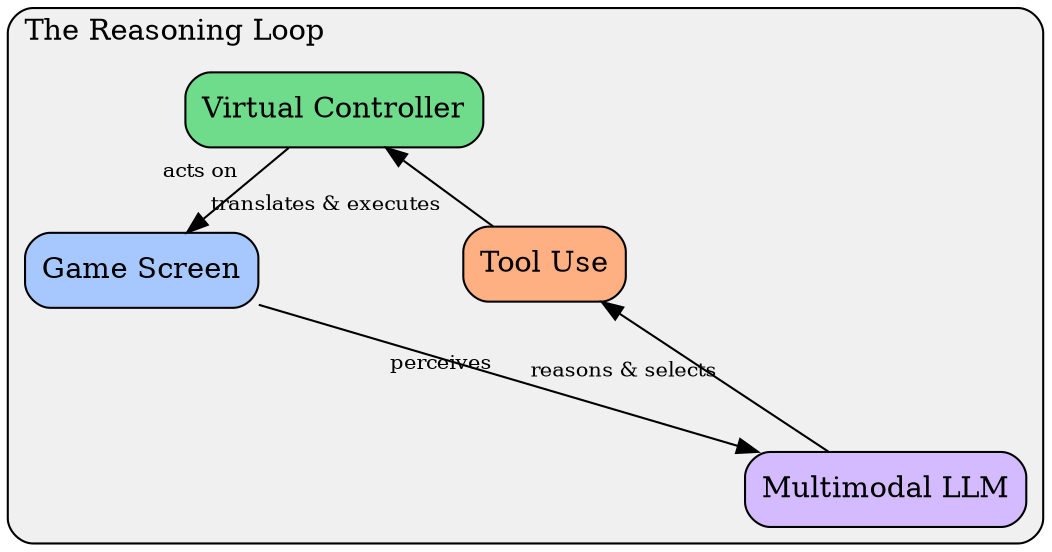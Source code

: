 digraph ReasoningLoop {
	graph [bgcolor=transparent,
		layout=fdp,
		sep=1
	];
	node [shape=box,
		style="rounded,filled"
	];
	edge [fontsize=10];
	subgraph cluster_loop {
		graph [bgcolor="#f0f0f0",
			label="The Reasoning Loop",
			labeljust=l,
			style=rounded
		];
		Game	[label="Game Screen", fillcolor="#a6c8ff"];
		LLM	[label="Multimodal LLM", fillcolor="#d4bbff"];
		Game -> LLM	[label=" perceives "];
		Tool	[label="Tool Use", fillcolor="#ffb082"];
		LLM -> Tool	[label=" reasons & selects "];
		Controller	[label="Virtual Controller", fillcolor="#6fdc8c"];
		Tool -> Controller	[label=" translates & executes "];
		Controller -> Game	[label=" acts on "];
	}
}
